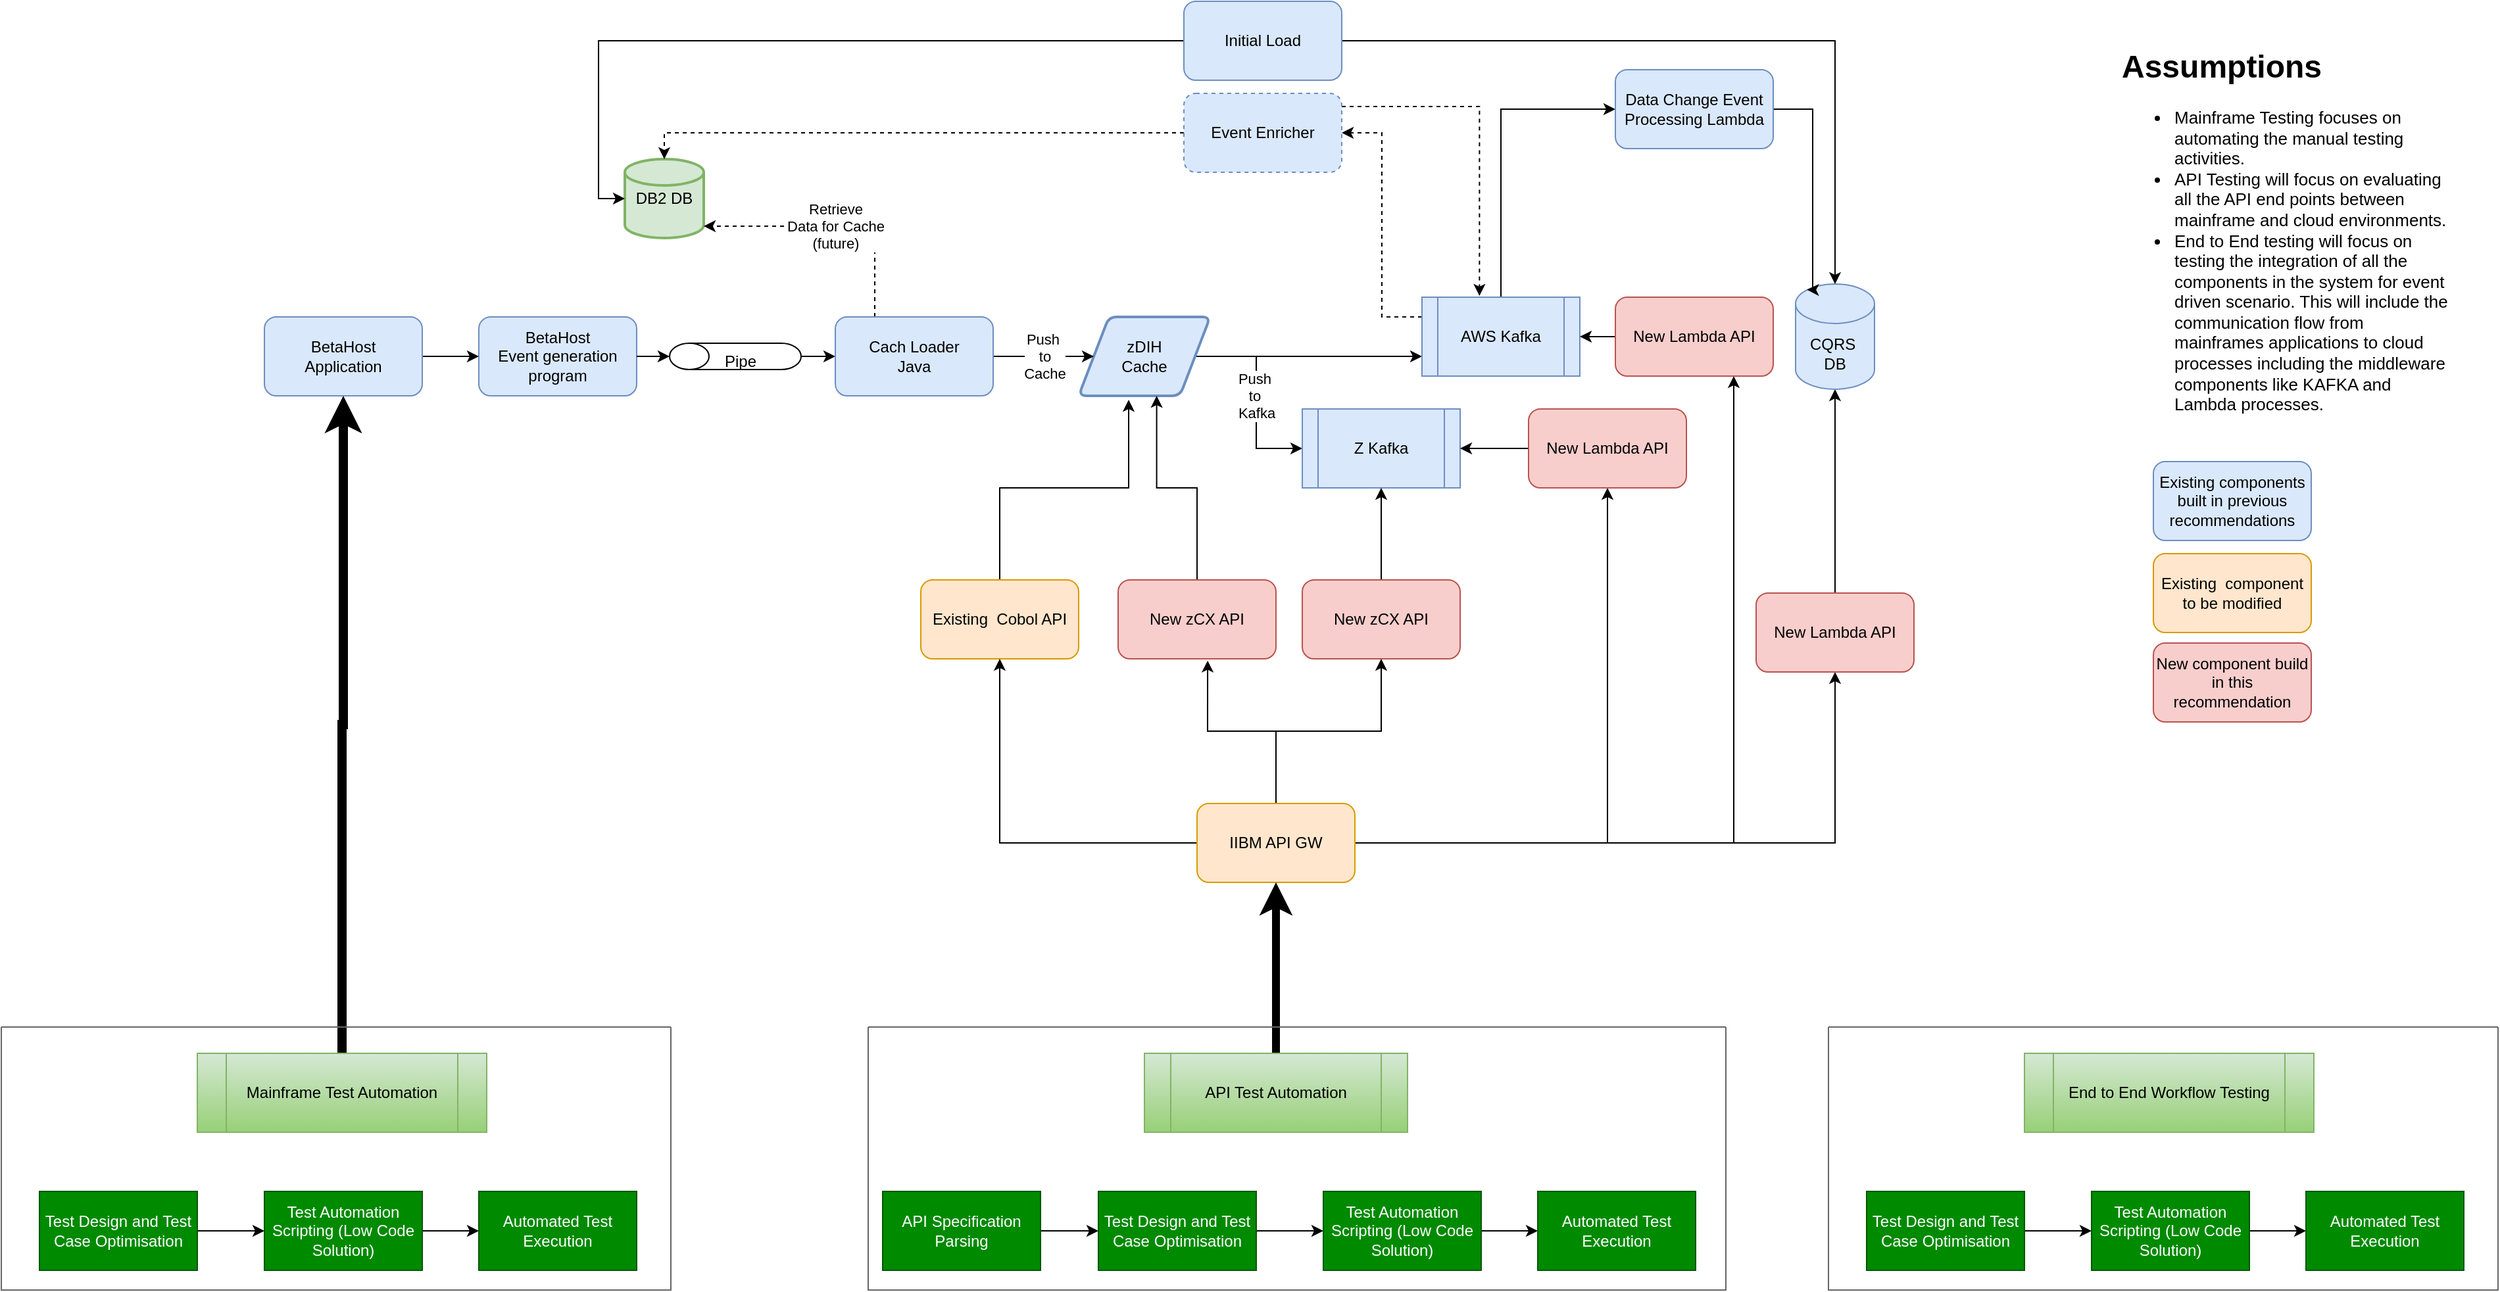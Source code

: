 <mxfile version="21.5.1" type="github">
  <diagram name="Page-1" id="NDKsp-IjWkwCeQxPeRXT">
    <mxGraphModel dx="2308" dy="1294" grid="0" gridSize="10" guides="1" tooltips="1" connect="1" arrows="1" fold="1" page="0" pageScale="1" pageWidth="827" pageHeight="1169" background="none" math="0" shadow="0">
      <root>
        <mxCell id="0" />
        <mxCell id="1" parent="0" />
        <mxCell id="uRefnjCFfdxg6NVvjbrm-53" style="edgeStyle=orthogonalEdgeStyle;rounded=0;orthogonalLoop=1;jettySize=auto;html=1;entryX=0;entryY=0.5;entryDx=0;entryDy=0;fontColor=#000000;" edge="1" parent="1" source="uRefnjCFfdxg6NVvjbrm-67" target="uRefnjCFfdxg6NVvjbrm-62">
          <mxGeometry relative="1" as="geometry" />
        </mxCell>
        <mxCell id="uRefnjCFfdxg6NVvjbrm-54" value="BetaHost&lt;br&gt;Event generation program" style="rounded=1;whiteSpace=wrap;html=1;fillColor=#dae8fc;strokeColor=#6c8ebf;fontColor=#000000;" vertex="1" parent="1">
          <mxGeometry x="4" y="280" width="120" height="60" as="geometry" />
        </mxCell>
        <mxCell id="uRefnjCFfdxg6NVvjbrm-55" value="Push&amp;nbsp;&lt;br&gt;to&amp;nbsp;&lt;br&gt;Kafka" style="edgeStyle=orthogonalEdgeStyle;rounded=0;orthogonalLoop=1;jettySize=auto;html=1;entryX=0;entryY=0.5;entryDx=0;entryDy=0;fontColor=#000000;" edge="1" parent="1" source="uRefnjCFfdxg6NVvjbrm-57" target="uRefnjCFfdxg6NVvjbrm-63">
          <mxGeometry relative="1" as="geometry" />
        </mxCell>
        <mxCell id="uRefnjCFfdxg6NVvjbrm-56" style="edgeStyle=orthogonalEdgeStyle;rounded=0;orthogonalLoop=1;jettySize=auto;html=1;entryX=0;entryY=0.75;entryDx=0;entryDy=0;fontColor=#000000;" edge="1" parent="1" source="uRefnjCFfdxg6NVvjbrm-57" target="uRefnjCFfdxg6NVvjbrm-70">
          <mxGeometry relative="1" as="geometry" />
        </mxCell>
        <mxCell id="uRefnjCFfdxg6NVvjbrm-57" value="zDIH&lt;br&gt;Cache" style="shape=parallelogram;html=1;strokeWidth=2;perimeter=parallelogramPerimeter;whiteSpace=wrap;rounded=1;arcSize=12;size=0.23;fillColor=#dae8fc;strokeColor=#6c8ebf;fontColor=#000000;" vertex="1" parent="1">
          <mxGeometry x="460" y="280" width="100" height="60" as="geometry" />
        </mxCell>
        <mxCell id="uRefnjCFfdxg6NVvjbrm-58" value="DB2 DB" style="strokeWidth=2;html=1;shape=mxgraph.flowchart.database;whiteSpace=wrap;fillColor=#d5e8d4;strokeColor=#82b366;fontColor=#000000;" vertex="1" parent="1">
          <mxGeometry x="115" y="160" width="60" height="60" as="geometry" />
        </mxCell>
        <mxCell id="uRefnjCFfdxg6NVvjbrm-59" value="Push&amp;nbsp;&lt;br&gt;to &lt;br&gt;Cache" style="edgeStyle=orthogonalEdgeStyle;rounded=0;orthogonalLoop=1;jettySize=auto;html=1;entryX=0;entryY=0.5;entryDx=0;entryDy=0;fontColor=#000000;" edge="1" parent="1" source="uRefnjCFfdxg6NVvjbrm-62" target="uRefnjCFfdxg6NVvjbrm-57">
          <mxGeometry relative="1" as="geometry" />
        </mxCell>
        <mxCell id="uRefnjCFfdxg6NVvjbrm-60" value="Retrieve&lt;br&gt;Data for Cache&lt;br&gt;(future)" style="edgeStyle=orthogonalEdgeStyle;rounded=0;orthogonalLoop=1;jettySize=auto;html=1;entryX=1;entryY=0.85;entryDx=0;entryDy=0;entryPerimeter=0;exitX=0.25;exitY=0;exitDx=0;exitDy=0;dashed=1;fontColor=#000000;" edge="1" parent="1" source="uRefnjCFfdxg6NVvjbrm-62" target="uRefnjCFfdxg6NVvjbrm-58">
          <mxGeometry relative="1" as="geometry" />
        </mxCell>
        <mxCell id="uRefnjCFfdxg6NVvjbrm-61" style="edgeStyle=orthogonalEdgeStyle;rounded=0;orthogonalLoop=1;jettySize=auto;html=1;entryX=1;entryY=0.5;entryDx=0;entryDy=0;exitX=0;exitY=0.25;exitDx=0;exitDy=0;dashed=1;fontColor=#000000;" edge="1" parent="1" source="uRefnjCFfdxg6NVvjbrm-70" target="uRefnjCFfdxg6NVvjbrm-73">
          <mxGeometry relative="1" as="geometry" />
        </mxCell>
        <mxCell id="uRefnjCFfdxg6NVvjbrm-62" value="Cach Loader&lt;br&gt;Java" style="rounded=1;whiteSpace=wrap;html=1;fillColor=#dae8fc;strokeColor=#6c8ebf;fontColor=#000000;" vertex="1" parent="1">
          <mxGeometry x="275" y="280" width="120" height="60" as="geometry" />
        </mxCell>
        <mxCell id="uRefnjCFfdxg6NVvjbrm-63" value="Z Kafka" style="shape=process;whiteSpace=wrap;html=1;backgroundOutline=1;fillColor=#dae8fc;strokeColor=#6c8ebf;fontColor=#000000;" vertex="1" parent="1">
          <mxGeometry x="630" y="350" width="120" height="60" as="geometry" />
        </mxCell>
        <mxCell id="uRefnjCFfdxg6NVvjbrm-64" style="edgeStyle=orthogonalEdgeStyle;rounded=0;orthogonalLoop=1;jettySize=auto;html=1;entryX=0.38;entryY=1.05;entryDx=0;entryDy=0;entryPerimeter=0;fontColor=#000000;" edge="1" parent="1" source="uRefnjCFfdxg6NVvjbrm-65" target="uRefnjCFfdxg6NVvjbrm-57">
          <mxGeometry relative="1" as="geometry" />
        </mxCell>
        <mxCell id="uRefnjCFfdxg6NVvjbrm-65" value="Existing&amp;nbsp; Cobol API" style="rounded=1;whiteSpace=wrap;html=1;fillColor=#ffe6cc;strokeColor=#d79b00;fontColor=#000000;" vertex="1" parent="1">
          <mxGeometry x="340" y="480" width="120" height="60" as="geometry" />
        </mxCell>
        <mxCell id="uRefnjCFfdxg6NVvjbrm-66" value="" style="edgeStyle=orthogonalEdgeStyle;rounded=0;orthogonalLoop=1;jettySize=auto;html=1;entryX=0.5;entryY=0;entryDx=0;entryDy=0;entryPerimeter=0;fontColor=#000000;" edge="1" parent="1" source="uRefnjCFfdxg6NVvjbrm-54" target="uRefnjCFfdxg6NVvjbrm-67">
          <mxGeometry relative="1" as="geometry">
            <mxPoint x="99" y="310" as="sourcePoint" />
            <mxPoint x="289" y="310" as="targetPoint" />
          </mxGeometry>
        </mxCell>
        <mxCell id="uRefnjCFfdxg6NVvjbrm-67" value="" style="shape=cylinder3;whiteSpace=wrap;html=1;boundedLbl=1;backgroundOutline=1;size=15;rotation=-90;fontColor=#000000;" vertex="1" parent="1">
          <mxGeometry x="189" y="260" width="20" height="100" as="geometry" />
        </mxCell>
        <mxCell id="uRefnjCFfdxg6NVvjbrm-68" value="Pipe" style="text;whiteSpace=wrap;html=1;fontColor=#000000;" vertex="1" parent="1">
          <mxGeometry x="189" y="300" width="60" height="30" as="geometry" />
        </mxCell>
        <mxCell id="uRefnjCFfdxg6NVvjbrm-69" style="edgeStyle=orthogonalEdgeStyle;rounded=0;orthogonalLoop=1;jettySize=auto;html=1;entryX=0;entryY=0.5;entryDx=0;entryDy=0;exitX=0.5;exitY=0;exitDx=0;exitDy=0;fontColor=#000000;" edge="1" parent="1" source="uRefnjCFfdxg6NVvjbrm-70" target="uRefnjCFfdxg6NVvjbrm-99">
          <mxGeometry relative="1" as="geometry" />
        </mxCell>
        <mxCell id="uRefnjCFfdxg6NVvjbrm-70" value="AWS Kafka" style="shape=process;whiteSpace=wrap;html=1;backgroundOutline=1;fillColor=#dae8fc;strokeColor=#6c8ebf;fontColor=#000000;" vertex="1" parent="1">
          <mxGeometry x="721" y="265" width="120" height="60" as="geometry" />
        </mxCell>
        <mxCell id="uRefnjCFfdxg6NVvjbrm-71" style="edgeStyle=orthogonalEdgeStyle;rounded=0;orthogonalLoop=1;jettySize=auto;html=1;entryX=0.5;entryY=0;entryDx=0;entryDy=0;entryPerimeter=0;dashed=1;fontColor=#000000;" edge="1" parent="1" source="uRefnjCFfdxg6NVvjbrm-73" target="uRefnjCFfdxg6NVvjbrm-58">
          <mxGeometry relative="1" as="geometry" />
        </mxCell>
        <mxCell id="uRefnjCFfdxg6NVvjbrm-72" style="edgeStyle=orthogonalEdgeStyle;rounded=0;orthogonalLoop=1;jettySize=auto;html=1;entryX=0.364;entryY=-0.017;entryDx=0;entryDy=0;entryPerimeter=0;dashed=1;fontColor=#000000;" edge="1" parent="1" source="uRefnjCFfdxg6NVvjbrm-73" target="uRefnjCFfdxg6NVvjbrm-70">
          <mxGeometry relative="1" as="geometry">
            <Array as="points">
              <mxPoint x="765" y="120" />
            </Array>
          </mxGeometry>
        </mxCell>
        <mxCell id="uRefnjCFfdxg6NVvjbrm-73" value="Event Enricher" style="rounded=1;whiteSpace=wrap;html=1;fillColor=#dae8fc;strokeColor=#6c8ebf;dashed=1;fontColor=#000000;" vertex="1" parent="1">
          <mxGeometry x="540" y="110" width="120" height="60" as="geometry" />
        </mxCell>
        <mxCell id="uRefnjCFfdxg6NVvjbrm-74" style="edgeStyle=orthogonalEdgeStyle;rounded=0;orthogonalLoop=1;jettySize=auto;html=1;entryX=0.593;entryY=1;entryDx=0;entryDy=0;entryPerimeter=0;fontColor=#000000;" edge="1" parent="1" source="uRefnjCFfdxg6NVvjbrm-75" target="uRefnjCFfdxg6NVvjbrm-57">
          <mxGeometry relative="1" as="geometry" />
        </mxCell>
        <mxCell id="uRefnjCFfdxg6NVvjbrm-75" value="New zCX API" style="rounded=1;whiteSpace=wrap;html=1;fillColor=#f8cecc;strokeColor=#b85450;fontColor=#000000;" vertex="1" parent="1">
          <mxGeometry x="490" y="480" width="120" height="60" as="geometry" />
        </mxCell>
        <mxCell id="uRefnjCFfdxg6NVvjbrm-76" style="edgeStyle=orthogonalEdgeStyle;rounded=0;orthogonalLoop=1;jettySize=auto;html=1;entryX=0.5;entryY=1;entryDx=0;entryDy=0;fontColor=#000000;" edge="1" parent="1" source="uRefnjCFfdxg6NVvjbrm-77" target="uRefnjCFfdxg6NVvjbrm-63">
          <mxGeometry relative="1" as="geometry" />
        </mxCell>
        <mxCell id="uRefnjCFfdxg6NVvjbrm-77" value="New zCX API" style="rounded=1;whiteSpace=wrap;html=1;fillColor=#f8cecc;strokeColor=#b85450;fontColor=#000000;" vertex="1" parent="1">
          <mxGeometry x="630" y="480" width="120" height="60" as="geometry" />
        </mxCell>
        <mxCell id="uRefnjCFfdxg6NVvjbrm-78" style="edgeStyle=orthogonalEdgeStyle;rounded=0;orthogonalLoop=1;jettySize=auto;html=1;entryX=0.567;entryY=1.022;entryDx=0;entryDy=0;entryPerimeter=0;fontColor=#000000;" edge="1" parent="1" source="uRefnjCFfdxg6NVvjbrm-84" target="uRefnjCFfdxg6NVvjbrm-75">
          <mxGeometry relative="1" as="geometry" />
        </mxCell>
        <mxCell id="uRefnjCFfdxg6NVvjbrm-79" style="edgeStyle=orthogonalEdgeStyle;rounded=0;orthogonalLoop=1;jettySize=auto;html=1;entryX=0.5;entryY=1;entryDx=0;entryDy=0;fontColor=#000000;" edge="1" parent="1" source="uRefnjCFfdxg6NVvjbrm-84" target="uRefnjCFfdxg6NVvjbrm-77">
          <mxGeometry relative="1" as="geometry" />
        </mxCell>
        <mxCell id="uRefnjCFfdxg6NVvjbrm-80" style="edgeStyle=orthogonalEdgeStyle;rounded=0;orthogonalLoop=1;jettySize=auto;html=1;entryX=0.5;entryY=1;entryDx=0;entryDy=0;fontColor=#000000;" edge="1" parent="1" source="uRefnjCFfdxg6NVvjbrm-84" target="uRefnjCFfdxg6NVvjbrm-65">
          <mxGeometry relative="1" as="geometry" />
        </mxCell>
        <mxCell id="uRefnjCFfdxg6NVvjbrm-81" style="edgeStyle=orthogonalEdgeStyle;rounded=0;orthogonalLoop=1;jettySize=auto;html=1;entryX=0.5;entryY=1;entryDx=0;entryDy=0;fontColor=#000000;" edge="1" parent="1" source="uRefnjCFfdxg6NVvjbrm-84" target="uRefnjCFfdxg6NVvjbrm-88">
          <mxGeometry relative="1" as="geometry" />
        </mxCell>
        <mxCell id="uRefnjCFfdxg6NVvjbrm-82" style="edgeStyle=orthogonalEdgeStyle;rounded=0;orthogonalLoop=1;jettySize=auto;html=1;entryX=0.75;entryY=1;entryDx=0;entryDy=0;fontColor=#000000;" edge="1" parent="1" source="uRefnjCFfdxg6NVvjbrm-84" target="uRefnjCFfdxg6NVvjbrm-86">
          <mxGeometry relative="1" as="geometry" />
        </mxCell>
        <mxCell id="uRefnjCFfdxg6NVvjbrm-83" style="edgeStyle=orthogonalEdgeStyle;rounded=0;orthogonalLoop=1;jettySize=auto;html=1;entryX=0.5;entryY=1;entryDx=0;entryDy=0;fontColor=#000000;" edge="1" parent="1" source="uRefnjCFfdxg6NVvjbrm-84" target="uRefnjCFfdxg6NVvjbrm-90">
          <mxGeometry relative="1" as="geometry" />
        </mxCell>
        <mxCell id="uRefnjCFfdxg6NVvjbrm-84" value="IIBM API GW" style="rounded=1;whiteSpace=wrap;html=1;fillColor=#ffe6cc;strokeColor=#d79b00;fontColor=#000000;" vertex="1" parent="1">
          <mxGeometry x="550" y="650" width="120" height="60" as="geometry" />
        </mxCell>
        <mxCell id="uRefnjCFfdxg6NVvjbrm-85" style="edgeStyle=orthogonalEdgeStyle;rounded=0;orthogonalLoop=1;jettySize=auto;html=1;entryX=1;entryY=0.5;entryDx=0;entryDy=0;fontColor=#000000;" edge="1" parent="1" source="uRefnjCFfdxg6NVvjbrm-86" target="uRefnjCFfdxg6NVvjbrm-70">
          <mxGeometry relative="1" as="geometry" />
        </mxCell>
        <mxCell id="uRefnjCFfdxg6NVvjbrm-86" value="New Lambda API" style="rounded=1;whiteSpace=wrap;html=1;fillColor=#f8cecc;strokeColor=#b85450;fontColor=#000000;" vertex="1" parent="1">
          <mxGeometry x="868" y="265" width="120" height="60" as="geometry" />
        </mxCell>
        <mxCell id="uRefnjCFfdxg6NVvjbrm-87" style="edgeStyle=orthogonalEdgeStyle;rounded=0;orthogonalLoop=1;jettySize=auto;html=1;entryX=1;entryY=0.5;entryDx=0;entryDy=0;fontColor=#000000;" edge="1" parent="1" source="uRefnjCFfdxg6NVvjbrm-88" target="uRefnjCFfdxg6NVvjbrm-63">
          <mxGeometry relative="1" as="geometry" />
        </mxCell>
        <mxCell id="uRefnjCFfdxg6NVvjbrm-88" value="New Lambda API" style="rounded=1;whiteSpace=wrap;html=1;fillColor=#f8cecc;strokeColor=#b85450;fontColor=#000000;" vertex="1" parent="1">
          <mxGeometry x="802" y="350" width="120" height="60" as="geometry" />
        </mxCell>
        <mxCell id="uRefnjCFfdxg6NVvjbrm-89" style="edgeStyle=orthogonalEdgeStyle;rounded=0;orthogonalLoop=1;jettySize=auto;html=1;entryX=0.5;entryY=1;entryDx=0;entryDy=0;entryPerimeter=0;fontColor=#000000;" edge="1" parent="1" source="uRefnjCFfdxg6NVvjbrm-90" target="uRefnjCFfdxg6NVvjbrm-91">
          <mxGeometry relative="1" as="geometry" />
        </mxCell>
        <mxCell id="uRefnjCFfdxg6NVvjbrm-90" value="New Lambda API" style="rounded=1;whiteSpace=wrap;html=1;fillColor=#f8cecc;strokeColor=#b85450;fontColor=#000000;" vertex="1" parent="1">
          <mxGeometry x="975" y="490" width="120" height="60" as="geometry" />
        </mxCell>
        <mxCell id="uRefnjCFfdxg6NVvjbrm-91" value="CQRS&amp;nbsp;&lt;br&gt;DB" style="shape=cylinder3;whiteSpace=wrap;html=1;boundedLbl=1;backgroundOutline=1;size=15;fillColor=#dae8fc;strokeColor=#6c8ebf;fontColor=#000000;" vertex="1" parent="1">
          <mxGeometry x="1005" y="255" width="60" height="80" as="geometry" />
        </mxCell>
        <mxCell id="uRefnjCFfdxg6NVvjbrm-92" value="Existing components built in previous recommendations" style="rounded=1;whiteSpace=wrap;html=1;fillColor=#dae8fc;strokeColor=#6c8ebf;fontColor=#000000;" vertex="1" parent="1">
          <mxGeometry x="1277" y="390" width="120" height="60" as="geometry" />
        </mxCell>
        <mxCell id="uRefnjCFfdxg6NVvjbrm-93" value="Existing&amp;nbsp; component to be modified" style="rounded=1;whiteSpace=wrap;html=1;fillColor=#ffe6cc;strokeColor=#d79b00;fontColor=#000000;" vertex="1" parent="1">
          <mxGeometry x="1277" y="460" width="120" height="60" as="geometry" />
        </mxCell>
        <mxCell id="uRefnjCFfdxg6NVvjbrm-94" value="New component build in this recommendation" style="rounded=1;whiteSpace=wrap;html=1;fillColor=#f8cecc;strokeColor=#b85450;fontColor=#000000;" vertex="1" parent="1">
          <mxGeometry x="1277" y="528" width="120" height="60" as="geometry" />
        </mxCell>
        <mxCell id="uRefnjCFfdxg6NVvjbrm-95" style="edgeStyle=orthogonalEdgeStyle;rounded=0;orthogonalLoop=1;jettySize=auto;html=1;entryX=0;entryY=0.5;entryDx=0;entryDy=0;entryPerimeter=0;fontColor=#000000;" edge="1" parent="1" source="uRefnjCFfdxg6NVvjbrm-97" target="uRefnjCFfdxg6NVvjbrm-58">
          <mxGeometry relative="1" as="geometry" />
        </mxCell>
        <mxCell id="uRefnjCFfdxg6NVvjbrm-96" style="edgeStyle=orthogonalEdgeStyle;rounded=0;orthogonalLoop=1;jettySize=auto;html=1;entryX=0.5;entryY=0;entryDx=0;entryDy=0;entryPerimeter=0;fontColor=#000000;" edge="1" parent="1" source="uRefnjCFfdxg6NVvjbrm-97" target="uRefnjCFfdxg6NVvjbrm-91">
          <mxGeometry relative="1" as="geometry">
            <mxPoint x="1040" y="150" as="targetPoint" />
          </mxGeometry>
        </mxCell>
        <mxCell id="uRefnjCFfdxg6NVvjbrm-97" value="Initial Load" style="rounded=1;whiteSpace=wrap;html=1;fillColor=#dae8fc;strokeColor=#6c8ebf;fontColor=#000000;" vertex="1" parent="1">
          <mxGeometry x="540" y="40" width="120" height="60" as="geometry" />
        </mxCell>
        <mxCell id="uRefnjCFfdxg6NVvjbrm-98" style="edgeStyle=orthogonalEdgeStyle;rounded=0;orthogonalLoop=1;jettySize=auto;html=1;entryX=0.145;entryY=0;entryDx=0;entryDy=4.35;entryPerimeter=0;fontColor=#000000;" edge="1" parent="1" source="uRefnjCFfdxg6NVvjbrm-99" target="uRefnjCFfdxg6NVvjbrm-91">
          <mxGeometry relative="1" as="geometry">
            <Array as="points">
              <mxPoint x="1018" y="122" />
            </Array>
          </mxGeometry>
        </mxCell>
        <mxCell id="uRefnjCFfdxg6NVvjbrm-99" value="Data Change Event Processing Lambda" style="rounded=1;whiteSpace=wrap;html=1;fillColor=#dae8fc;strokeColor=#6c8ebf;fontColor=#000000;" vertex="1" parent="1">
          <mxGeometry x="868" y="92" width="120" height="60" as="geometry" />
        </mxCell>
        <mxCell id="uRefnjCFfdxg6NVvjbrm-100" value="&lt;h1&gt;Assumptions&lt;/h1&gt;&lt;p&gt;&lt;/p&gt;&lt;ul style=&quot;font-size: 13px;&quot;&gt;&lt;li&gt;Mainframe Testing focuses on automating the manual testing activities.&lt;/li&gt;&lt;li&gt;API Testing will focus on evaluating all the API end points between mainframe and cloud environments.&lt;/li&gt;&lt;li&gt;End to End testing will focus on testing the integration of all the components in the system for event driven scenario. This will include the communication flow from mainframes applications to cloud processes including the middleware components like KAFKA and Lambda processes.&lt;/li&gt;&lt;/ul&gt;&lt;p&gt;&lt;/p&gt;" style="text;html=1;strokeColor=none;fillColor=none;spacing=5;spacingTop=-20;whiteSpace=wrap;overflow=hidden;rounded=0;" vertex="1" parent="1">
          <mxGeometry x="1248" y="70" width="260" height="320" as="geometry" />
        </mxCell>
        <mxCell id="uRefnjCFfdxg6NVvjbrm-101" style="edgeStyle=orthogonalEdgeStyle;rounded=0;orthogonalLoop=1;jettySize=auto;html=1;exitX=1;exitY=0.5;exitDx=0;exitDy=0;entryX=0;entryY=0.5;entryDx=0;entryDy=0;" edge="1" parent="1" source="uRefnjCFfdxg6NVvjbrm-102" target="uRefnjCFfdxg6NVvjbrm-54">
          <mxGeometry relative="1" as="geometry" />
        </mxCell>
        <mxCell id="uRefnjCFfdxg6NVvjbrm-102" value="BetaHost&lt;br&gt;Application" style="rounded=1;whiteSpace=wrap;html=1;fillColor=#dae8fc;strokeColor=#6c8ebf;fontColor=#000000;" vertex="1" parent="1">
          <mxGeometry x="-159" y="280" width="120" height="60" as="geometry" />
        </mxCell>
        <mxCell id="uRefnjCFfdxg6NVvjbrm-109" style="edgeStyle=orthogonalEdgeStyle;rounded=0;orthogonalLoop=1;jettySize=auto;html=1;exitX=0.5;exitY=0;exitDx=0;exitDy=0;entryX=0.5;entryY=1;entryDx=0;entryDy=0;strokeWidth=7;" edge="1" parent="1" source="uRefnjCFfdxg6NVvjbrm-103" target="uRefnjCFfdxg6NVvjbrm-102">
          <mxGeometry relative="1" as="geometry" />
        </mxCell>
        <mxCell id="uRefnjCFfdxg6NVvjbrm-103" value="Mainframe Test Automation" style="shape=process;whiteSpace=wrap;html=1;backgroundOutline=1;fillColor=#d5e8d4;gradientColor=#97d077;strokeColor=#82b366;fontColor=#000000;" vertex="1" parent="1">
          <mxGeometry x="-210" y="840" width="220" height="60" as="geometry" />
        </mxCell>
        <mxCell id="uRefnjCFfdxg6NVvjbrm-110" style="edgeStyle=orthogonalEdgeStyle;rounded=0;orthogonalLoop=1;jettySize=auto;html=1;exitX=1;exitY=0.5;exitDx=0;exitDy=0;entryX=0;entryY=0.5;entryDx=0;entryDy=0;" edge="1" parent="1" source="uRefnjCFfdxg6NVvjbrm-104" target="uRefnjCFfdxg6NVvjbrm-105">
          <mxGeometry relative="1" as="geometry" />
        </mxCell>
        <mxCell id="uRefnjCFfdxg6NVvjbrm-104" value="Test Design and Test Case Optimisation" style="rounded=0;whiteSpace=wrap;html=1;fillColor=#008a00;fontColor=#ffffff;strokeColor=#005700;" vertex="1" parent="1">
          <mxGeometry x="-330" y="945" width="120" height="60" as="geometry" />
        </mxCell>
        <mxCell id="uRefnjCFfdxg6NVvjbrm-111" style="edgeStyle=orthogonalEdgeStyle;rounded=0;orthogonalLoop=1;jettySize=auto;html=1;exitX=1;exitY=0.5;exitDx=0;exitDy=0;entryX=0;entryY=0.5;entryDx=0;entryDy=0;" edge="1" parent="1" source="uRefnjCFfdxg6NVvjbrm-105" target="uRefnjCFfdxg6NVvjbrm-107">
          <mxGeometry relative="1" as="geometry" />
        </mxCell>
        <mxCell id="uRefnjCFfdxg6NVvjbrm-105" value="Test Automation Scripting (Low Code Solution)" style="rounded=0;whiteSpace=wrap;html=1;fillColor=#008a00;fontColor=#ffffff;strokeColor=#005700;" vertex="1" parent="1">
          <mxGeometry x="-159" y="945" width="120" height="60" as="geometry" />
        </mxCell>
        <mxCell id="uRefnjCFfdxg6NVvjbrm-107" value="Automated Test Execution" style="rounded=0;whiteSpace=wrap;html=1;fillColor=#008a00;fontColor=#ffffff;strokeColor=#005700;" vertex="1" parent="1">
          <mxGeometry x="4" y="945" width="120" height="60" as="geometry" />
        </mxCell>
        <mxCell id="uRefnjCFfdxg6NVvjbrm-126" style="edgeStyle=orthogonalEdgeStyle;rounded=0;orthogonalLoop=1;jettySize=auto;html=1;exitX=0.5;exitY=0;exitDx=0;exitDy=0;entryX=0.5;entryY=1;entryDx=0;entryDy=0;strokeWidth=6;" edge="1" parent="1" source="uRefnjCFfdxg6NVvjbrm-112" target="uRefnjCFfdxg6NVvjbrm-84">
          <mxGeometry relative="1" as="geometry" />
        </mxCell>
        <mxCell id="uRefnjCFfdxg6NVvjbrm-124" style="edgeStyle=orthogonalEdgeStyle;rounded=0;orthogonalLoop=1;jettySize=auto;html=1;exitX=1;exitY=0.5;exitDx=0;exitDy=0;entryX=0;entryY=0.5;entryDx=0;entryDy=0;" edge="1" parent="1" source="uRefnjCFfdxg6NVvjbrm-113" target="uRefnjCFfdxg6NVvjbrm-114">
          <mxGeometry relative="1" as="geometry" />
        </mxCell>
        <mxCell id="uRefnjCFfdxg6NVvjbrm-113" value="Test Design and Test Case Optimisation" style="rounded=0;whiteSpace=wrap;html=1;fillColor=#008a00;fontColor=#ffffff;strokeColor=#005700;" vertex="1" parent="1">
          <mxGeometry x="475" y="945" width="120" height="60" as="geometry" />
        </mxCell>
        <mxCell id="uRefnjCFfdxg6NVvjbrm-125" style="edgeStyle=orthogonalEdgeStyle;rounded=0;orthogonalLoop=1;jettySize=auto;html=1;exitX=1;exitY=0.5;exitDx=0;exitDy=0;entryX=0;entryY=0.5;entryDx=0;entryDy=0;" edge="1" parent="1" source="uRefnjCFfdxg6NVvjbrm-114" target="uRefnjCFfdxg6NVvjbrm-115">
          <mxGeometry relative="1" as="geometry" />
        </mxCell>
        <mxCell id="uRefnjCFfdxg6NVvjbrm-114" value="Test Automation Scripting (Low Code Solution)" style="rounded=0;whiteSpace=wrap;html=1;fillColor=#008a00;fontColor=#ffffff;strokeColor=#005700;" vertex="1" parent="1">
          <mxGeometry x="646" y="945" width="120" height="60" as="geometry" />
        </mxCell>
        <mxCell id="uRefnjCFfdxg6NVvjbrm-115" value="Automated Test Execution" style="rounded=0;whiteSpace=wrap;html=1;fillColor=#008a00;fontColor=#ffffff;strokeColor=#005700;" vertex="1" parent="1">
          <mxGeometry x="809" y="945" width="120" height="60" as="geometry" />
        </mxCell>
        <mxCell id="uRefnjCFfdxg6NVvjbrm-120" value="" style="swimlane;startSize=0;fillColor=#808080;gradientColor=#808080;strokeColor=#666666;" vertex="1" parent="1">
          <mxGeometry x="-359" y="820" width="509" height="200" as="geometry" />
        </mxCell>
        <mxCell id="uRefnjCFfdxg6NVvjbrm-121" value="" style="swimlane;startSize=0;fillColor=#808080;gradientColor=#808080;strokeColor=#666666;" vertex="1" parent="1">
          <mxGeometry x="300" y="820" width="652" height="200" as="geometry" />
        </mxCell>
        <mxCell id="uRefnjCFfdxg6NVvjbrm-112" value="API Test Automation" style="shape=process;whiteSpace=wrap;html=1;backgroundOutline=1;fillColor=#d5e8d4;gradientColor=#97d077;strokeColor=#82b366;fontColor=#000000;" vertex="1" parent="uRefnjCFfdxg6NVvjbrm-121">
          <mxGeometry x="210" y="20" width="200" height="60" as="geometry" />
        </mxCell>
        <mxCell id="uRefnjCFfdxg6NVvjbrm-123" style="edgeStyle=orthogonalEdgeStyle;rounded=0;orthogonalLoop=1;jettySize=auto;html=1;exitX=1;exitY=0.5;exitDx=0;exitDy=0;entryX=0;entryY=0.5;entryDx=0;entryDy=0;" edge="1" parent="1" source="uRefnjCFfdxg6NVvjbrm-122" target="uRefnjCFfdxg6NVvjbrm-113">
          <mxGeometry relative="1" as="geometry" />
        </mxCell>
        <mxCell id="uRefnjCFfdxg6NVvjbrm-122" value="API Specification Parsing" style="rounded=0;whiteSpace=wrap;html=1;fillColor=#008a00;fontColor=#ffffff;strokeColor=#005700;" vertex="1" parent="1">
          <mxGeometry x="311" y="945" width="120" height="60" as="geometry" />
        </mxCell>
        <mxCell id="uRefnjCFfdxg6NVvjbrm-128" value="End to End Workflow Testing" style="shape=process;whiteSpace=wrap;html=1;backgroundOutline=1;fillColor=#d5e8d4;gradientColor=#97d077;strokeColor=#82b366;fontColor=#000000;" vertex="1" parent="1">
          <mxGeometry x="1179" y="840" width="220" height="60" as="geometry" />
        </mxCell>
        <mxCell id="uRefnjCFfdxg6NVvjbrm-129" style="edgeStyle=orthogonalEdgeStyle;rounded=0;orthogonalLoop=1;jettySize=auto;html=1;exitX=1;exitY=0.5;exitDx=0;exitDy=0;entryX=0;entryY=0.5;entryDx=0;entryDy=0;" edge="1" parent="1" source="uRefnjCFfdxg6NVvjbrm-130" target="uRefnjCFfdxg6NVvjbrm-132">
          <mxGeometry relative="1" as="geometry" />
        </mxCell>
        <mxCell id="uRefnjCFfdxg6NVvjbrm-130" value="Test Design and Test Case Optimisation" style="rounded=0;whiteSpace=wrap;html=1;fillColor=#008a00;fontColor=#ffffff;strokeColor=#005700;" vertex="1" parent="1">
          <mxGeometry x="1059" y="945" width="120" height="60" as="geometry" />
        </mxCell>
        <mxCell id="uRefnjCFfdxg6NVvjbrm-131" style="edgeStyle=orthogonalEdgeStyle;rounded=0;orthogonalLoop=1;jettySize=auto;html=1;exitX=1;exitY=0.5;exitDx=0;exitDy=0;entryX=0;entryY=0.5;entryDx=0;entryDy=0;" edge="1" parent="1" source="uRefnjCFfdxg6NVvjbrm-132" target="uRefnjCFfdxg6NVvjbrm-133">
          <mxGeometry relative="1" as="geometry" />
        </mxCell>
        <mxCell id="uRefnjCFfdxg6NVvjbrm-132" value="Test Automation Scripting (Low Code Solution)" style="rounded=0;whiteSpace=wrap;html=1;fillColor=#008a00;fontColor=#ffffff;strokeColor=#005700;" vertex="1" parent="1">
          <mxGeometry x="1230" y="945" width="120" height="60" as="geometry" />
        </mxCell>
        <mxCell id="uRefnjCFfdxg6NVvjbrm-133" value="Automated Test Execution" style="rounded=0;whiteSpace=wrap;html=1;fillColor=#008a00;fontColor=#ffffff;strokeColor=#005700;" vertex="1" parent="1">
          <mxGeometry x="1393" y="945" width="120" height="60" as="geometry" />
        </mxCell>
        <mxCell id="uRefnjCFfdxg6NVvjbrm-134" value="" style="swimlane;startSize=0;fillColor=#808080;gradientColor=#808080;strokeColor=#666666;" vertex="1" parent="1">
          <mxGeometry x="1030" y="820" width="509" height="200" as="geometry" />
        </mxCell>
      </root>
    </mxGraphModel>
  </diagram>
</mxfile>
